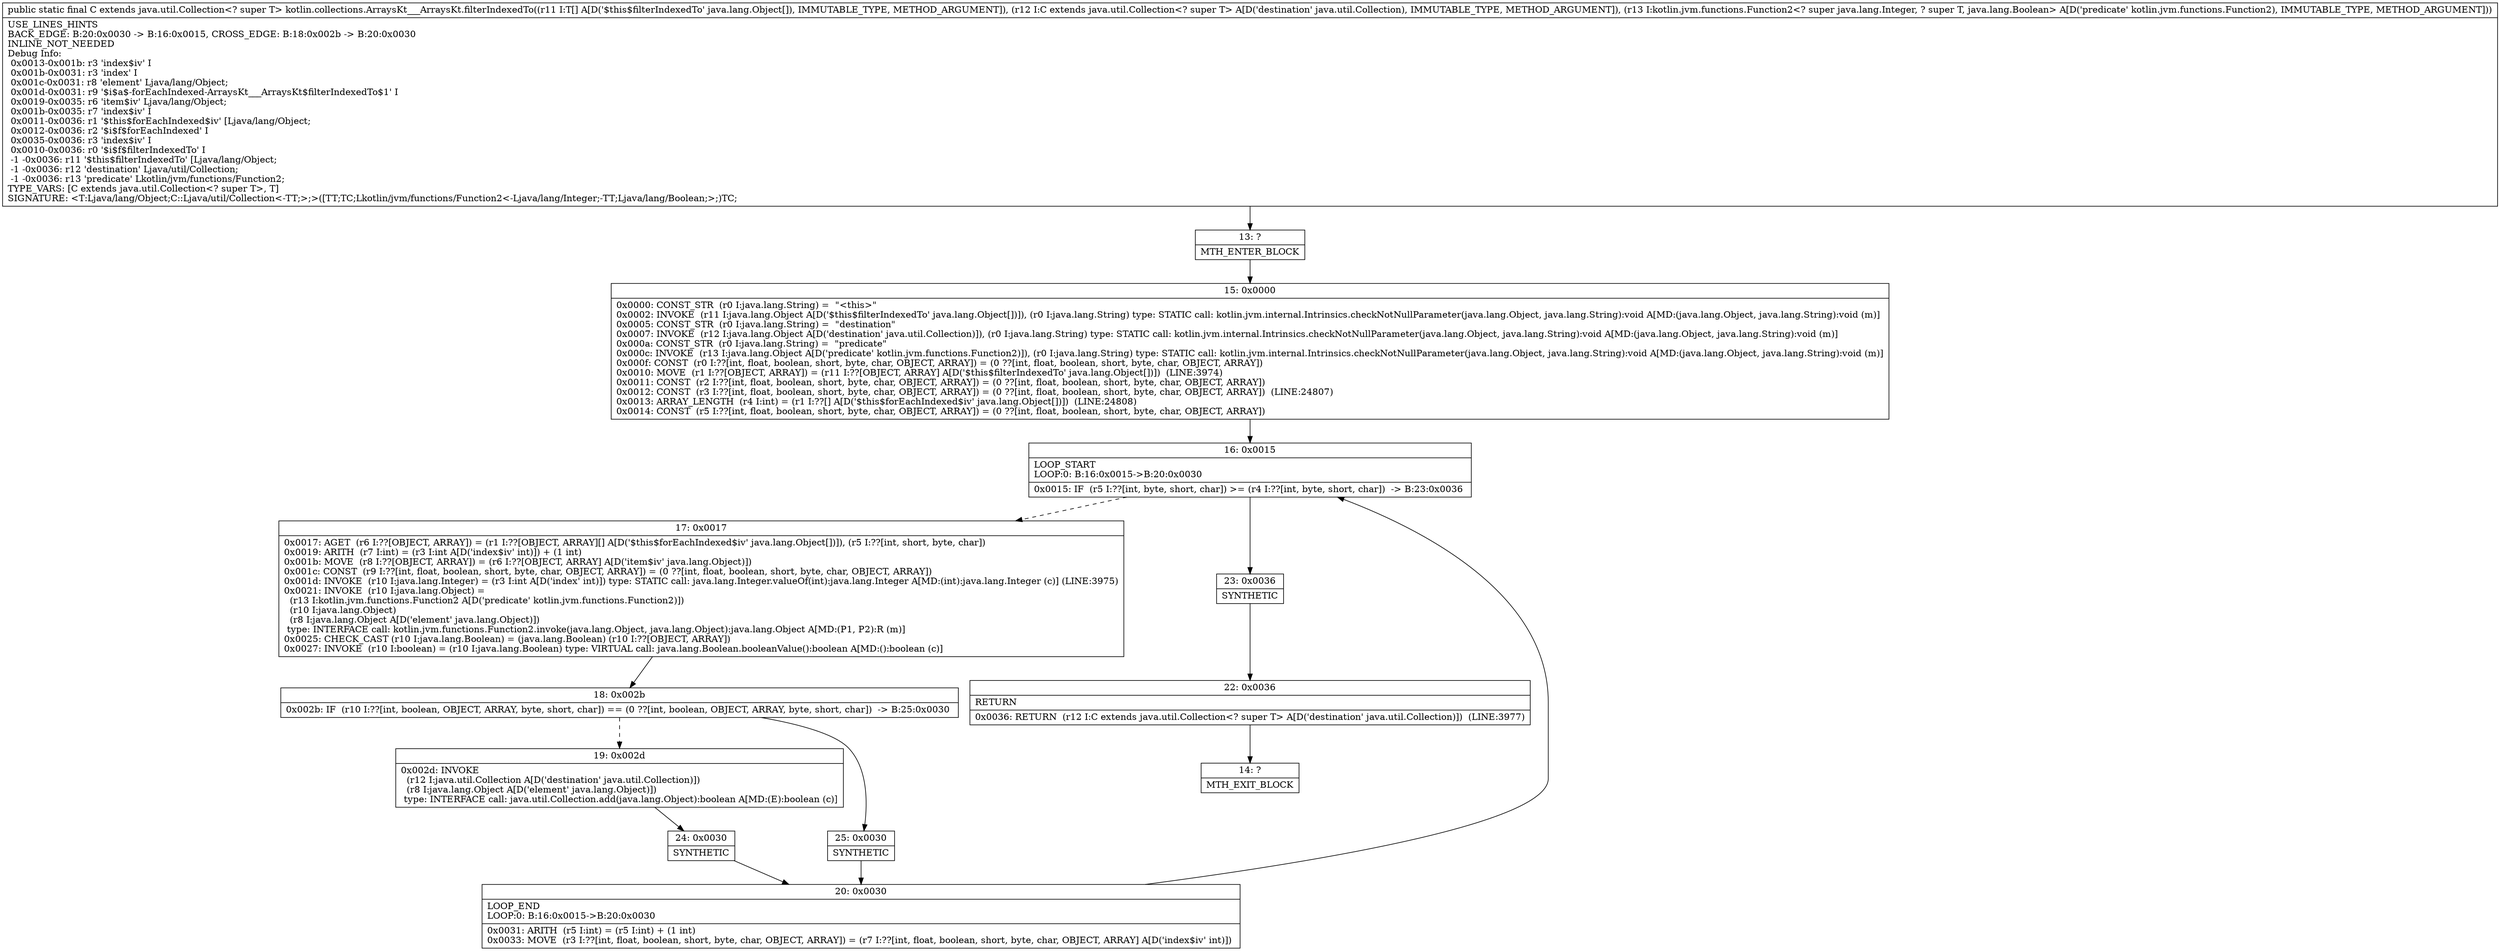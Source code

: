 digraph "CFG forkotlin.collections.ArraysKt___ArraysKt.filterIndexedTo([Ljava\/lang\/Object;Ljava\/util\/Collection;Lkotlin\/jvm\/functions\/Function2;)Ljava\/util\/Collection;" {
Node_13 [shape=record,label="{13\:\ ?|MTH_ENTER_BLOCK\l}"];
Node_15 [shape=record,label="{15\:\ 0x0000|0x0000: CONST_STR  (r0 I:java.lang.String) =  \"\<this\>\" \l0x0002: INVOKE  (r11 I:java.lang.Object A[D('$this$filterIndexedTo' java.lang.Object[])]), (r0 I:java.lang.String) type: STATIC call: kotlin.jvm.internal.Intrinsics.checkNotNullParameter(java.lang.Object, java.lang.String):void A[MD:(java.lang.Object, java.lang.String):void (m)]\l0x0005: CONST_STR  (r0 I:java.lang.String) =  \"destination\" \l0x0007: INVOKE  (r12 I:java.lang.Object A[D('destination' java.util.Collection)]), (r0 I:java.lang.String) type: STATIC call: kotlin.jvm.internal.Intrinsics.checkNotNullParameter(java.lang.Object, java.lang.String):void A[MD:(java.lang.Object, java.lang.String):void (m)]\l0x000a: CONST_STR  (r0 I:java.lang.String) =  \"predicate\" \l0x000c: INVOKE  (r13 I:java.lang.Object A[D('predicate' kotlin.jvm.functions.Function2)]), (r0 I:java.lang.String) type: STATIC call: kotlin.jvm.internal.Intrinsics.checkNotNullParameter(java.lang.Object, java.lang.String):void A[MD:(java.lang.Object, java.lang.String):void (m)]\l0x000f: CONST  (r0 I:??[int, float, boolean, short, byte, char, OBJECT, ARRAY]) = (0 ??[int, float, boolean, short, byte, char, OBJECT, ARRAY]) \l0x0010: MOVE  (r1 I:??[OBJECT, ARRAY]) = (r11 I:??[OBJECT, ARRAY] A[D('$this$filterIndexedTo' java.lang.Object[])])  (LINE:3974)\l0x0011: CONST  (r2 I:??[int, float, boolean, short, byte, char, OBJECT, ARRAY]) = (0 ??[int, float, boolean, short, byte, char, OBJECT, ARRAY]) \l0x0012: CONST  (r3 I:??[int, float, boolean, short, byte, char, OBJECT, ARRAY]) = (0 ??[int, float, boolean, short, byte, char, OBJECT, ARRAY])  (LINE:24807)\l0x0013: ARRAY_LENGTH  (r4 I:int) = (r1 I:??[] A[D('$this$forEachIndexed$iv' java.lang.Object[])])  (LINE:24808)\l0x0014: CONST  (r5 I:??[int, float, boolean, short, byte, char, OBJECT, ARRAY]) = (0 ??[int, float, boolean, short, byte, char, OBJECT, ARRAY]) \l}"];
Node_16 [shape=record,label="{16\:\ 0x0015|LOOP_START\lLOOP:0: B:16:0x0015\-\>B:20:0x0030\l|0x0015: IF  (r5 I:??[int, byte, short, char]) \>= (r4 I:??[int, byte, short, char])  \-\> B:23:0x0036 \l}"];
Node_17 [shape=record,label="{17\:\ 0x0017|0x0017: AGET  (r6 I:??[OBJECT, ARRAY]) = (r1 I:??[OBJECT, ARRAY][] A[D('$this$forEachIndexed$iv' java.lang.Object[])]), (r5 I:??[int, short, byte, char]) \l0x0019: ARITH  (r7 I:int) = (r3 I:int A[D('index$iv' int)]) + (1 int) \l0x001b: MOVE  (r8 I:??[OBJECT, ARRAY]) = (r6 I:??[OBJECT, ARRAY] A[D('item$iv' java.lang.Object)]) \l0x001c: CONST  (r9 I:??[int, float, boolean, short, byte, char, OBJECT, ARRAY]) = (0 ??[int, float, boolean, short, byte, char, OBJECT, ARRAY]) \l0x001d: INVOKE  (r10 I:java.lang.Integer) = (r3 I:int A[D('index' int)]) type: STATIC call: java.lang.Integer.valueOf(int):java.lang.Integer A[MD:(int):java.lang.Integer (c)] (LINE:3975)\l0x0021: INVOKE  (r10 I:java.lang.Object) = \l  (r13 I:kotlin.jvm.functions.Function2 A[D('predicate' kotlin.jvm.functions.Function2)])\l  (r10 I:java.lang.Object)\l  (r8 I:java.lang.Object A[D('element' java.lang.Object)])\l type: INTERFACE call: kotlin.jvm.functions.Function2.invoke(java.lang.Object, java.lang.Object):java.lang.Object A[MD:(P1, P2):R (m)]\l0x0025: CHECK_CAST (r10 I:java.lang.Boolean) = (java.lang.Boolean) (r10 I:??[OBJECT, ARRAY]) \l0x0027: INVOKE  (r10 I:boolean) = (r10 I:java.lang.Boolean) type: VIRTUAL call: java.lang.Boolean.booleanValue():boolean A[MD:():boolean (c)]\l}"];
Node_18 [shape=record,label="{18\:\ 0x002b|0x002b: IF  (r10 I:??[int, boolean, OBJECT, ARRAY, byte, short, char]) == (0 ??[int, boolean, OBJECT, ARRAY, byte, short, char])  \-\> B:25:0x0030 \l}"];
Node_19 [shape=record,label="{19\:\ 0x002d|0x002d: INVOKE  \l  (r12 I:java.util.Collection A[D('destination' java.util.Collection)])\l  (r8 I:java.lang.Object A[D('element' java.lang.Object)])\l type: INTERFACE call: java.util.Collection.add(java.lang.Object):boolean A[MD:(E):boolean (c)]\l}"];
Node_24 [shape=record,label="{24\:\ 0x0030|SYNTHETIC\l}"];
Node_20 [shape=record,label="{20\:\ 0x0030|LOOP_END\lLOOP:0: B:16:0x0015\-\>B:20:0x0030\l|0x0031: ARITH  (r5 I:int) = (r5 I:int) + (1 int) \l0x0033: MOVE  (r3 I:??[int, float, boolean, short, byte, char, OBJECT, ARRAY]) = (r7 I:??[int, float, boolean, short, byte, char, OBJECT, ARRAY] A[D('index$iv' int)]) \l}"];
Node_25 [shape=record,label="{25\:\ 0x0030|SYNTHETIC\l}"];
Node_23 [shape=record,label="{23\:\ 0x0036|SYNTHETIC\l}"];
Node_22 [shape=record,label="{22\:\ 0x0036|RETURN\l|0x0036: RETURN  (r12 I:C extends java.util.Collection\<? super T\> A[D('destination' java.util.Collection)])  (LINE:3977)\l}"];
Node_14 [shape=record,label="{14\:\ ?|MTH_EXIT_BLOCK\l}"];
MethodNode[shape=record,label="{public static final C extends java.util.Collection\<? super T\> kotlin.collections.ArraysKt___ArraysKt.filterIndexedTo((r11 I:T[] A[D('$this$filterIndexedTo' java.lang.Object[]), IMMUTABLE_TYPE, METHOD_ARGUMENT]), (r12 I:C extends java.util.Collection\<? super T\> A[D('destination' java.util.Collection), IMMUTABLE_TYPE, METHOD_ARGUMENT]), (r13 I:kotlin.jvm.functions.Function2\<? super java.lang.Integer, ? super T, java.lang.Boolean\> A[D('predicate' kotlin.jvm.functions.Function2), IMMUTABLE_TYPE, METHOD_ARGUMENT]))  | USE_LINES_HINTS\lBACK_EDGE: B:20:0x0030 \-\> B:16:0x0015, CROSS_EDGE: B:18:0x002b \-\> B:20:0x0030\lINLINE_NOT_NEEDED\lDebug Info:\l  0x0013\-0x001b: r3 'index$iv' I\l  0x001b\-0x0031: r3 'index' I\l  0x001c\-0x0031: r8 'element' Ljava\/lang\/Object;\l  0x001d\-0x0031: r9 '$i$a$\-forEachIndexed\-ArraysKt___ArraysKt$filterIndexedTo$1' I\l  0x0019\-0x0035: r6 'item$iv' Ljava\/lang\/Object;\l  0x001b\-0x0035: r7 'index$iv' I\l  0x0011\-0x0036: r1 '$this$forEachIndexed$iv' [Ljava\/lang\/Object;\l  0x0012\-0x0036: r2 '$i$f$forEachIndexed' I\l  0x0035\-0x0036: r3 'index$iv' I\l  0x0010\-0x0036: r0 '$i$f$filterIndexedTo' I\l  \-1 \-0x0036: r11 '$this$filterIndexedTo' [Ljava\/lang\/Object;\l  \-1 \-0x0036: r12 'destination' Ljava\/util\/Collection;\l  \-1 \-0x0036: r13 'predicate' Lkotlin\/jvm\/functions\/Function2;\lTYPE_VARS: [C extends java.util.Collection\<? super T\>, T]\lSIGNATURE: \<T:Ljava\/lang\/Object;C::Ljava\/util\/Collection\<\-TT;\>;\>([TT;TC;Lkotlin\/jvm\/functions\/Function2\<\-Ljava\/lang\/Integer;\-TT;Ljava\/lang\/Boolean;\>;)TC;\l}"];
MethodNode -> Node_13;Node_13 -> Node_15;
Node_15 -> Node_16;
Node_16 -> Node_17[style=dashed];
Node_16 -> Node_23;
Node_17 -> Node_18;
Node_18 -> Node_19[style=dashed];
Node_18 -> Node_25;
Node_19 -> Node_24;
Node_24 -> Node_20;
Node_20 -> Node_16;
Node_25 -> Node_20;
Node_23 -> Node_22;
Node_22 -> Node_14;
}

